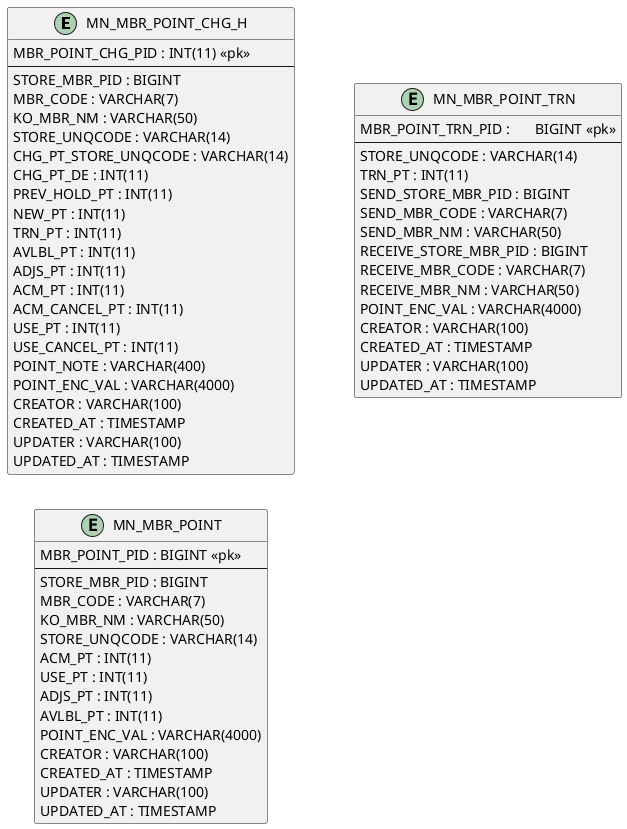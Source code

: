 @startuml

left to right direction

entity "MN_MBR_POINT_CHG_H" as mnMbrPointChgH {
  MBR_POINT_CHG_PID : INT(11) <<pk>>
  --
  STORE_MBR_PID : BIGINT
  MBR_CODE : VARCHAR(7)
  KO_MBR_NM : VARCHAR(50)
  STORE_UNQCODE : VARCHAR(14)
  CHG_PT_STORE_UNQCODE : VARCHAR(14)
  CHG_PT_DE : INT(11)
  PREV_HOLD_PT : INT(11)
  NEW_PT : INT(11)
  TRN_PT : INT(11)
  AVLBL_PT : INT(11)
  ADJS_PT : INT(11)
  ACM_PT : INT(11)
  ACM_CANCEL_PT : INT(11)
  USE_PT : INT(11)
  USE_CANCEL_PT : INT(11)
  POINT_NOTE : VARCHAR(400)
  POINT_ENC_VAL : VARCHAR(4000)
  CREATOR : VARCHAR(100)
  CREATED_AT : TIMESTAMP
  UPDATER : VARCHAR(100)
  UPDATED_AT : TIMESTAMP
}

entity "MN_MBR_POINT" as mnMbrPoint {
  MBR_POINT_PID : BIGINT <<pk>>
  --
  STORE_MBR_PID : BIGINT
  MBR_CODE : VARCHAR(7)
  KO_MBR_NM : VARCHAR(50)
  STORE_UNQCODE : VARCHAR(14)
  ACM_PT : INT(11)
  USE_PT : INT(11)
  ADJS_PT : INT(11)
  AVLBL_PT : INT(11)
  POINT_ENC_VAL : VARCHAR(4000)
  CREATOR : VARCHAR(100)
  CREATED_AT : TIMESTAMP
  UPDATER : VARCHAR(100)
  UPDATED_AT : TIMESTAMP
}

entity "MN_MBR_POINT_TRN" as mnMbrPointTrn {
  MBR_POINT_TRN_PID :	BIGINT <<pk>>
  --
  STORE_UNQCODE : VARCHAR(14)
  TRN_PT : INT(11)
  SEND_STORE_MBR_PID : BIGINT
  SEND_MBR_CODE : VARCHAR(7)
  SEND_MBR_NM : VARCHAR(50)
  RECEIVE_STORE_MBR_PID : BIGINT
  RECEIVE_MBR_CODE : VARCHAR(7)
  RECEIVE_MBR_NM : VARCHAR(50)
  POINT_ENC_VAL : VARCHAR(4000)
  CREATOR : VARCHAR(100)
  CREATED_AT : TIMESTAMP
  UPDATER : VARCHAR(100)
  UPDATED_AT : TIMESTAMP
}


@enduml